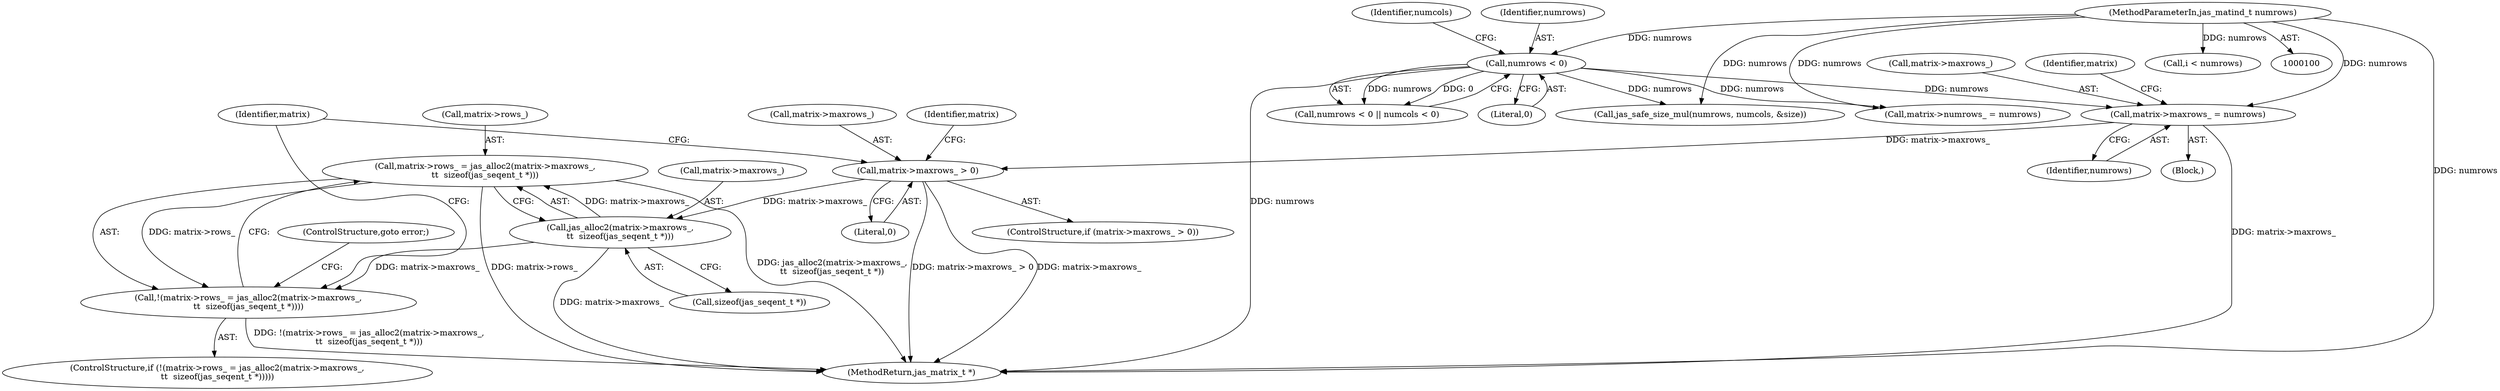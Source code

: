 digraph "0_jasper_d42b2388f7f8e0332c846675133acea151fc557a_21@pointer" {
"1000187" [label="(Call,matrix->rows_ = jas_alloc2(matrix->maxrows_,\n\t\t  sizeof(jas_seqent_t *)))"];
"1000191" [label="(Call,jas_alloc2(matrix->maxrows_,\n\t\t  sizeof(jas_seqent_t *)))"];
"1000179" [label="(Call,matrix->maxrows_ > 0)"];
"1000149" [label="(Call,matrix->maxrows_ = numrows)"];
"1000101" [label="(MethodParameterIn,jas_matind_t numrows)"];
"1000112" [label="(Call,numrows < 0)"];
"1000186" [label="(Call,!(matrix->rows_ = jas_alloc2(matrix->maxrows_,\n\t\t  sizeof(jas_seqent_t *))))"];
"1000189" [label="(Identifier,matrix)"];
"1000112" [label="(Call,numrows < 0)"];
"1000178" [label="(ControlStructure,if (matrix->maxrows_ > 0))"];
"1000195" [label="(Call,sizeof(jas_seqent_t *))"];
"1000202" [label="(Identifier,matrix)"];
"1000299" [label="(MethodReturn,jas_matrix_t *)"];
"1000198" [label="(ControlStructure,goto error;)"];
"1000191" [label="(Call,jas_alloc2(matrix->maxrows_,\n\t\t  sizeof(jas_seqent_t *)))"];
"1000186" [label="(Call,!(matrix->rows_ = jas_alloc2(matrix->maxrows_,\n\t\t  sizeof(jas_seqent_t *))))"];
"1000150" [label="(Call,matrix->maxrows_)"];
"1000116" [label="(Identifier,numcols)"];
"1000166" [label="(Call,jas_safe_size_mul(numrows, numcols, &size))"];
"1000134" [label="(Call,matrix->numrows_ = numrows)"];
"1000224" [label="(Call,i < numrows)"];
"1000156" [label="(Identifier,matrix)"];
"1000187" [label="(Call,matrix->rows_ = jas_alloc2(matrix->maxrows_,\n\t\t  sizeof(jas_seqent_t *)))"];
"1000180" [label="(Call,matrix->maxrows_)"];
"1000153" [label="(Identifier,numrows)"];
"1000192" [label="(Call,matrix->maxrows_)"];
"1000188" [label="(Call,matrix->rows_)"];
"1000183" [label="(Literal,0)"];
"1000179" [label="(Call,matrix->maxrows_ > 0)"];
"1000111" [label="(Call,numrows < 0 || numcols < 0)"];
"1000185" [label="(ControlStructure,if (!(matrix->rows_ = jas_alloc2(matrix->maxrows_,\n\t\t  sizeof(jas_seqent_t *)))))"];
"1000101" [label="(MethodParameterIn,jas_matind_t numrows)"];
"1000103" [label="(Block,)"];
"1000149" [label="(Call,matrix->maxrows_ = numrows)"];
"1000114" [label="(Literal,0)"];
"1000113" [label="(Identifier,numrows)"];
"1000187" -> "1000186"  [label="AST: "];
"1000187" -> "1000191"  [label="CFG: "];
"1000188" -> "1000187"  [label="AST: "];
"1000191" -> "1000187"  [label="AST: "];
"1000186" -> "1000187"  [label="CFG: "];
"1000187" -> "1000299"  [label="DDG: matrix->rows_"];
"1000187" -> "1000299"  [label="DDG: jas_alloc2(matrix->maxrows_,\n\t\t  sizeof(jas_seqent_t *))"];
"1000187" -> "1000186"  [label="DDG: matrix->rows_"];
"1000191" -> "1000187"  [label="DDG: matrix->maxrows_"];
"1000191" -> "1000195"  [label="CFG: "];
"1000192" -> "1000191"  [label="AST: "];
"1000195" -> "1000191"  [label="AST: "];
"1000191" -> "1000299"  [label="DDG: matrix->maxrows_"];
"1000191" -> "1000186"  [label="DDG: matrix->maxrows_"];
"1000179" -> "1000191"  [label="DDG: matrix->maxrows_"];
"1000179" -> "1000178"  [label="AST: "];
"1000179" -> "1000183"  [label="CFG: "];
"1000180" -> "1000179"  [label="AST: "];
"1000183" -> "1000179"  [label="AST: "];
"1000189" -> "1000179"  [label="CFG: "];
"1000202" -> "1000179"  [label="CFG: "];
"1000179" -> "1000299"  [label="DDG: matrix->maxrows_ > 0"];
"1000179" -> "1000299"  [label="DDG: matrix->maxrows_"];
"1000149" -> "1000179"  [label="DDG: matrix->maxrows_"];
"1000149" -> "1000103"  [label="AST: "];
"1000149" -> "1000153"  [label="CFG: "];
"1000150" -> "1000149"  [label="AST: "];
"1000153" -> "1000149"  [label="AST: "];
"1000156" -> "1000149"  [label="CFG: "];
"1000149" -> "1000299"  [label="DDG: matrix->maxrows_"];
"1000101" -> "1000149"  [label="DDG: numrows"];
"1000112" -> "1000149"  [label="DDG: numrows"];
"1000101" -> "1000100"  [label="AST: "];
"1000101" -> "1000299"  [label="DDG: numrows"];
"1000101" -> "1000112"  [label="DDG: numrows"];
"1000101" -> "1000134"  [label="DDG: numrows"];
"1000101" -> "1000166"  [label="DDG: numrows"];
"1000101" -> "1000224"  [label="DDG: numrows"];
"1000112" -> "1000111"  [label="AST: "];
"1000112" -> "1000114"  [label="CFG: "];
"1000113" -> "1000112"  [label="AST: "];
"1000114" -> "1000112"  [label="AST: "];
"1000116" -> "1000112"  [label="CFG: "];
"1000111" -> "1000112"  [label="CFG: "];
"1000112" -> "1000299"  [label="DDG: numrows"];
"1000112" -> "1000111"  [label="DDG: numrows"];
"1000112" -> "1000111"  [label="DDG: 0"];
"1000112" -> "1000134"  [label="DDG: numrows"];
"1000112" -> "1000166"  [label="DDG: numrows"];
"1000186" -> "1000185"  [label="AST: "];
"1000198" -> "1000186"  [label="CFG: "];
"1000202" -> "1000186"  [label="CFG: "];
"1000186" -> "1000299"  [label="DDG: !(matrix->rows_ = jas_alloc2(matrix->maxrows_,\n\t\t  sizeof(jas_seqent_t *)))"];
}
